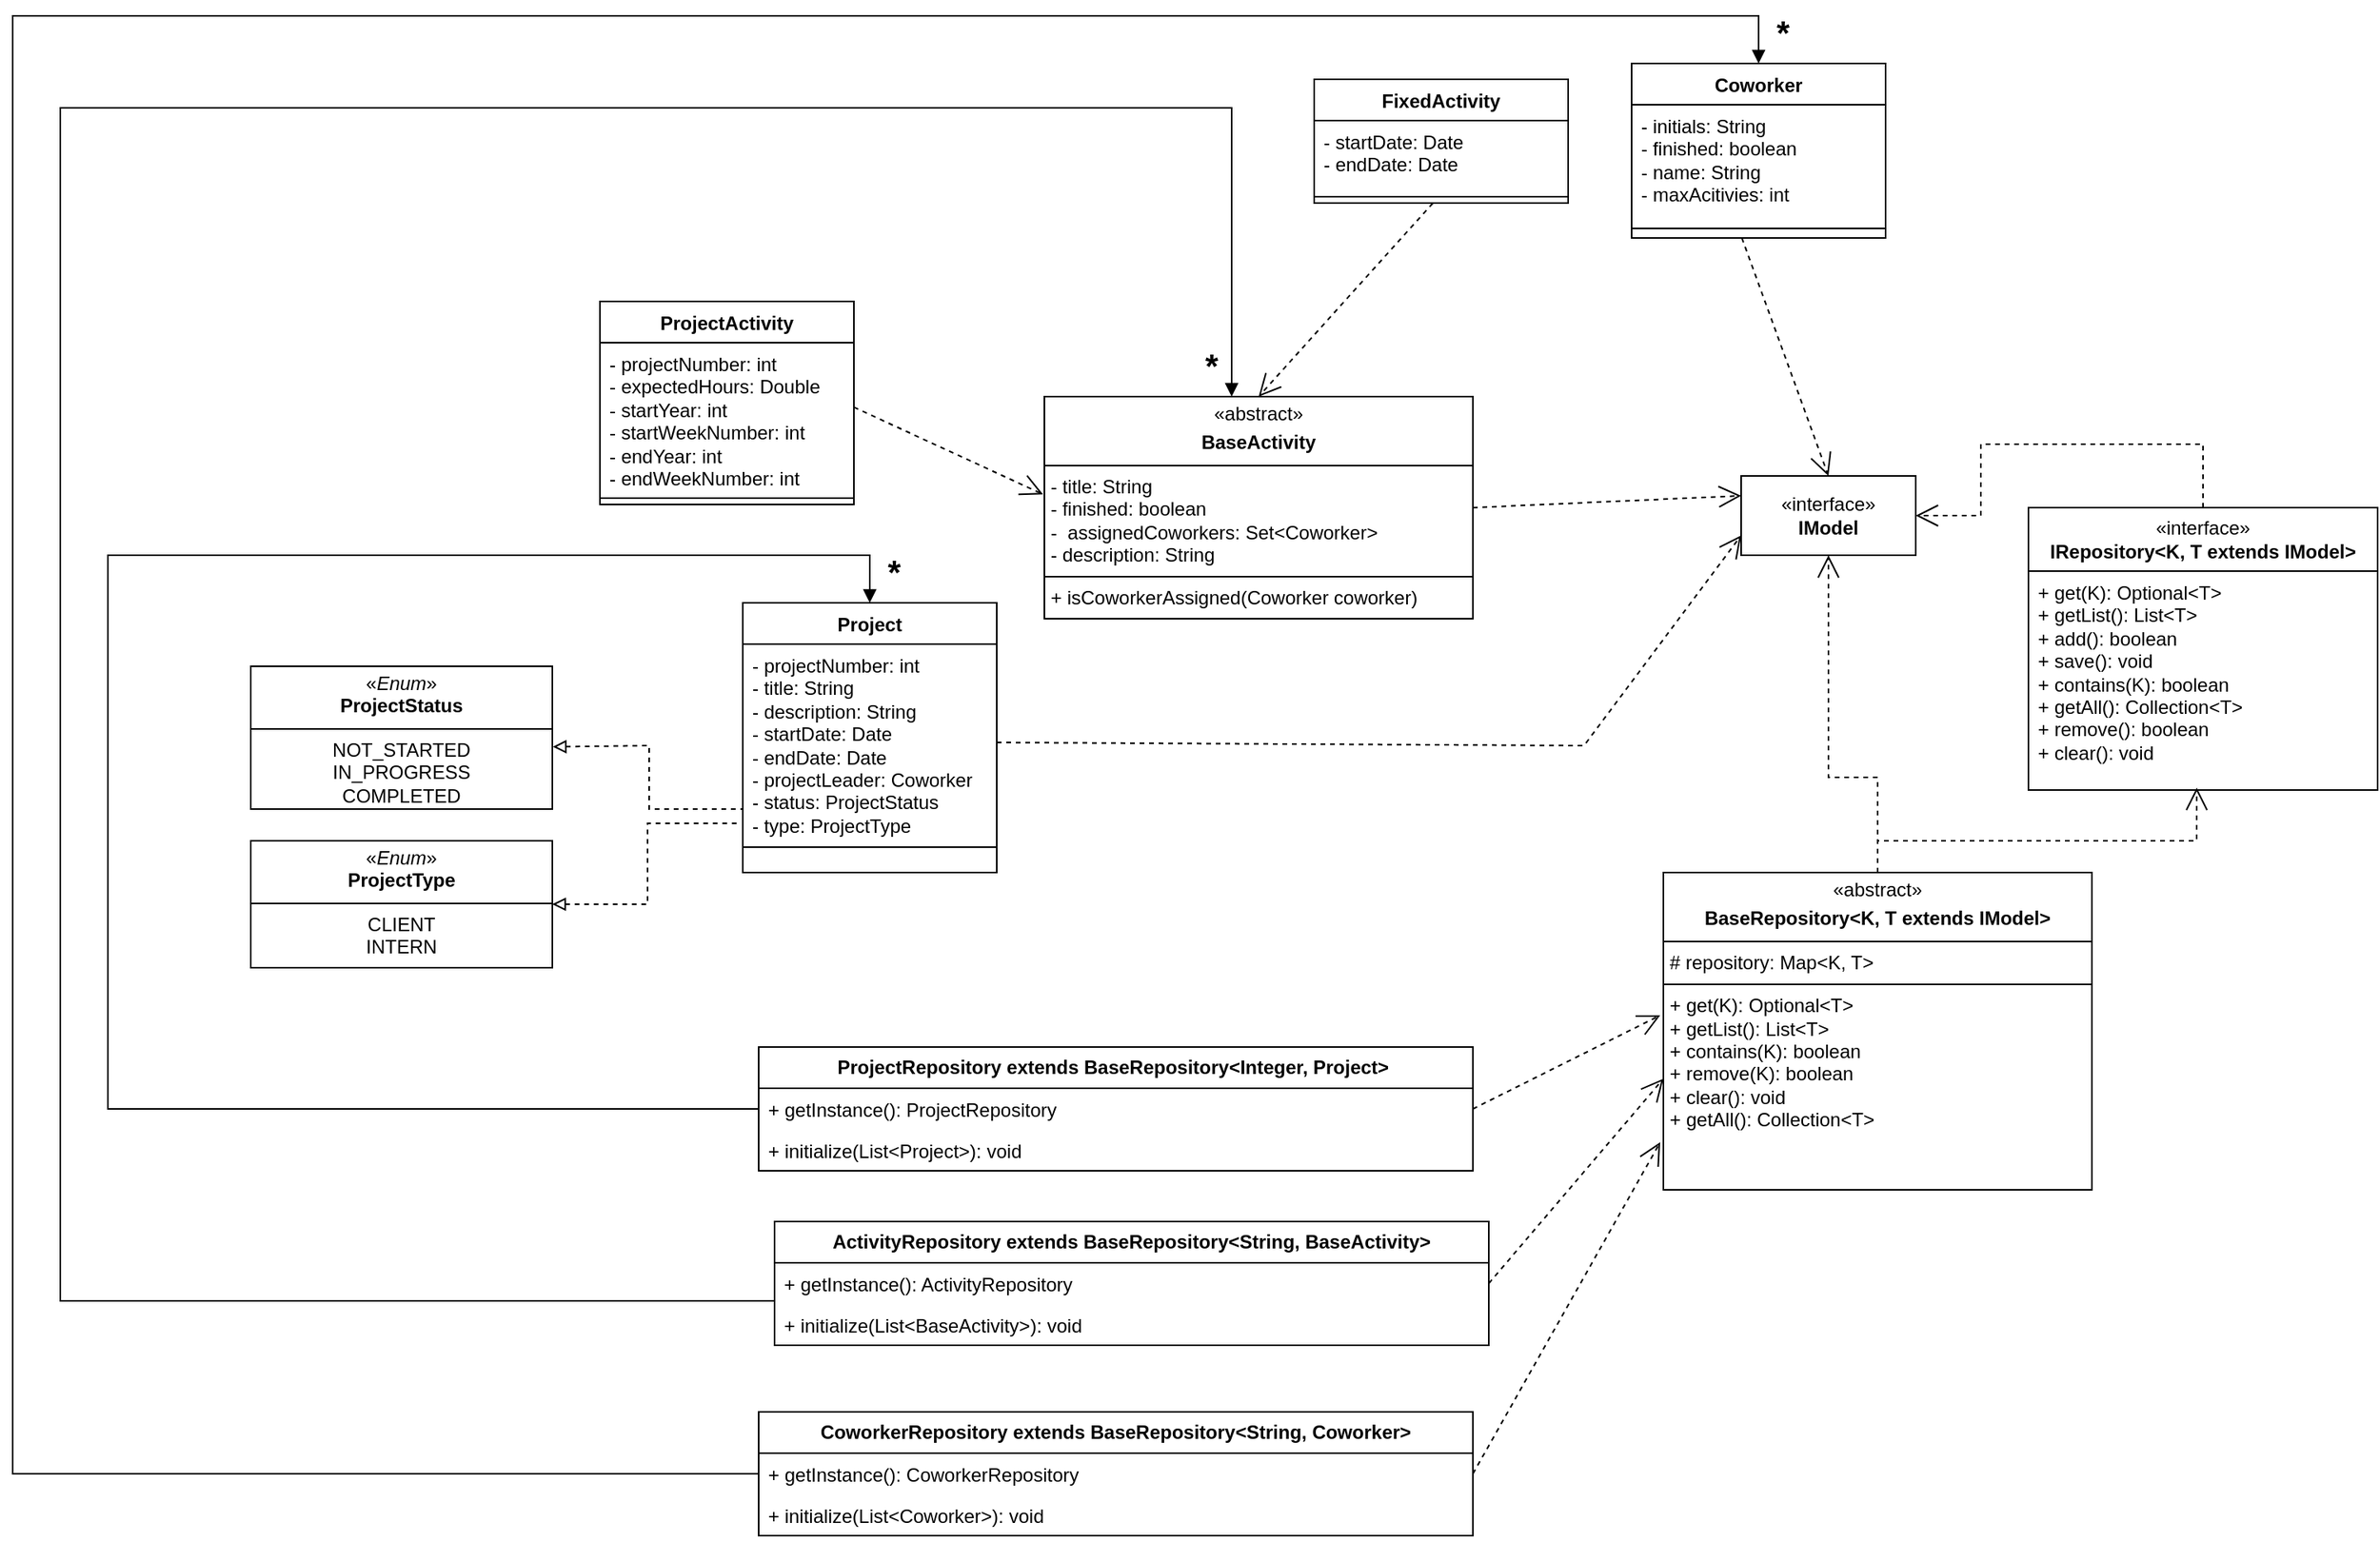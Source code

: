 <mxfile version="27.0.3">
  <diagram id="C5RBs43oDa-KdzZeNtuy" name="Page-1">
    <mxGraphModel dx="2863" dy="2479" grid="1" gridSize="10" guides="1" tooltips="1" connect="1" arrows="1" fold="1" page="1" pageScale="1" pageWidth="827" pageHeight="1169" math="0" shadow="0">
      <root>
        <mxCell id="WIyWlLk6GJQsqaUBKTNV-0" />
        <mxCell id="WIyWlLk6GJQsqaUBKTNV-1" parent="WIyWlLk6GJQsqaUBKTNV-0" />
        <mxCell id="IBaH23aDXtOCL7bZwqXn-1" value="«interface»&lt;div&gt;&lt;b&gt;IRepository&lt;/b&gt;&lt;span style=&quot;background-color: transparent;&quot;&gt;&lt;b&gt;&amp;lt;K, T extends IModel&amp;gt;&lt;/b&gt;&lt;/span&gt;&lt;/div&gt;" style="swimlane;fontStyle=0;childLayout=stackLayout;horizontal=1;startSize=40;fillColor=none;horizontalStack=0;resizeParent=1;resizeParentMax=0;resizeLast=0;collapsible=1;marginBottom=0;whiteSpace=wrap;html=1;" parent="WIyWlLk6GJQsqaUBKTNV-1" vertex="1">
          <mxGeometry x="560" y="-400" width="220" height="178" as="geometry" />
        </mxCell>
        <mxCell id="IBaH23aDXtOCL7bZwqXn-4" value="&lt;div&gt;+ get(K):&amp;nbsp;&lt;span style=&quot;background-color: transparent;&quot;&gt;Optional&amp;lt;T&amp;gt;&lt;/span&gt;&lt;/div&gt;&lt;div&gt;&lt;span style=&quot;background-color: transparent; color: light-dark(rgb(0, 0, 0), rgb(255, 255, 255));&quot;&gt;+ getList(): List&amp;lt;T&amp;gt;&lt;/span&gt;&lt;/div&gt;+&amp;nbsp;add(): boolean&lt;div&gt;+ save(): void&lt;/div&gt;&lt;div&gt;+ contains(K): boolean&lt;/div&gt;&lt;div&gt;+ getAll(): Collection&amp;lt;T&amp;gt;&lt;/div&gt;&lt;div&gt;+ remove(): boolean&lt;/div&gt;&lt;div&gt;+ clear(): void&lt;/div&gt;" style="text;strokeColor=none;fillColor=none;align=left;verticalAlign=top;spacingLeft=4;spacingRight=4;overflow=hidden;rotatable=0;points=[[0,0.5],[1,0.5]];portConstraint=eastwest;whiteSpace=wrap;html=1;" parent="IBaH23aDXtOCL7bZwqXn-1" vertex="1">
          <mxGeometry y="40" width="220" height="138" as="geometry" />
        </mxCell>
        <mxCell id="IBaH23aDXtOCL7bZwqXn-11" value="«interface»&lt;br&gt;&lt;b&gt;IModel&lt;/b&gt;" style="html=1;whiteSpace=wrap;" parent="WIyWlLk6GJQsqaUBKTNV-1" vertex="1">
          <mxGeometry x="379" y="-420" width="110" height="50" as="geometry" />
        </mxCell>
        <mxCell id="IBaH23aDXtOCL7bZwqXn-13" value="" style="endArrow=open;endSize=12;dashed=1;html=1;rounded=0;exitX=0.5;exitY=0;exitDx=0;exitDy=0;entryX=1;entryY=0.5;entryDx=0;entryDy=0;" parent="WIyWlLk6GJQsqaUBKTNV-1" source="IBaH23aDXtOCL7bZwqXn-1" target="IBaH23aDXtOCL7bZwqXn-11" edge="1">
          <mxGeometry width="160" relative="1" as="geometry">
            <mxPoint x="360" y="-200" as="sourcePoint" />
            <mxPoint x="520" y="-200" as="targetPoint" />
            <Array as="points">
              <mxPoint x="670" y="-440" />
              <mxPoint x="530" y="-440" />
              <mxPoint x="530" y="-395" />
            </Array>
            <mxPoint as="offset" />
          </mxGeometry>
        </mxCell>
        <mxCell id="IBaH23aDXtOCL7bZwqXn-14" value="&lt;p style=&quot;margin:0px;margin-top:4px;text-align:center;&quot;&gt;«abstract»&lt;/p&gt;&lt;p style=&quot;margin:0px;margin-top:4px;text-align:center;&quot;&gt;&lt;b&gt;BaseRepository&lt;/b&gt;&lt;span style=&quot;background-color: transparent; text-align: left;&quot;&gt;&lt;b&gt;&amp;lt;K, T extends IModel&amp;gt;&lt;/b&gt;&lt;/span&gt;&lt;/p&gt;&lt;hr size=&quot;1&quot; style=&quot;border-style:solid;&quot;&gt;&lt;p style=&quot;margin:0px;margin-left:4px;&quot;&gt;# repository: Map&amp;lt;K, T&amp;gt;&amp;nbsp;&amp;nbsp;&lt;/p&gt;&lt;hr size=&quot;1&quot; style=&quot;border-style:solid;&quot;&gt;&lt;p style=&quot;margin:0px;margin-left:4px;&quot;&gt;&lt;span style=&quot;background-color: transparent; color: light-dark(rgb(0, 0, 0), rgb(255, 255, 255));&quot;&gt;+ get(K): Optional&amp;lt;T&amp;gt;&amp;nbsp; &amp;nbsp; &amp;nbsp; &amp;nbsp; &amp;nbsp; &amp;nbsp; &amp;nbsp; &amp;nbsp; &amp;nbsp; &amp;nbsp; &amp;nbsp; &amp;nbsp; &amp;nbsp; &amp;nbsp; &amp;nbsp; &amp;nbsp; &amp;nbsp; &amp;nbsp; &amp;nbsp; &amp;nbsp;&lt;/span&gt;&lt;/p&gt;&lt;p style=&quot;margin:0px;margin-left:4px;&quot;&gt;+ getList(): List&amp;lt;T&amp;gt;&amp;nbsp; &amp;nbsp; &amp;nbsp; &amp;nbsp; &amp;nbsp; &amp;nbsp; &amp;nbsp; &amp;nbsp; &amp;nbsp; &amp;nbsp; &amp;nbsp; &amp;nbsp; &amp;nbsp; &amp;nbsp; &amp;nbsp; &amp;nbsp; &amp;nbsp; &amp;nbsp; &amp;nbsp; &amp;nbsp;&amp;nbsp;&lt;/p&gt;&lt;p style=&quot;margin:0px;margin-left:4px;&quot;&gt;+ contains(K): boolean&amp;nbsp; &amp;nbsp; &amp;nbsp; &amp;nbsp; &amp;nbsp; &amp;nbsp; &amp;nbsp; &amp;nbsp; &amp;nbsp; &amp;nbsp; &amp;nbsp; &amp;nbsp; &amp;nbsp; &amp;nbsp; &amp;nbsp; &amp;nbsp; &amp;nbsp; &amp;nbsp; &amp;nbsp;&amp;nbsp;&lt;/p&gt;&lt;p style=&quot;margin:0px;margin-left:4px;&quot;&gt;+ remove(K): boolean&amp;nbsp; &amp;nbsp; &amp;nbsp; &amp;nbsp; &amp;nbsp; &amp;nbsp; &amp;nbsp; &amp;nbsp; &amp;nbsp; &amp;nbsp; &amp;nbsp; &amp;nbsp; &amp;nbsp; &amp;nbsp; &amp;nbsp; &amp;nbsp; &amp;nbsp; &amp;nbsp; &amp;nbsp; &amp;nbsp;&amp;nbsp;&lt;/p&gt;&lt;p style=&quot;margin:0px;margin-left:4px;&quot;&gt;+ clear(): void&amp;nbsp; &amp;nbsp; &amp;nbsp; &amp;nbsp; &amp;nbsp; &amp;nbsp; &amp;nbsp; &amp;nbsp; &amp;nbsp; &amp;nbsp; &amp;nbsp; &amp;nbsp; &amp;nbsp; &amp;nbsp; &amp;nbsp; &amp;nbsp; &amp;nbsp; &amp;nbsp; &amp;nbsp; &amp;nbsp; &amp;nbsp; &amp;nbsp;&amp;nbsp;&lt;/p&gt;&lt;p style=&quot;margin:0px;margin-left:4px;&quot;&gt;+ getAll(): Collection&amp;lt;T&amp;gt;&amp;nbsp;&amp;nbsp;&lt;/p&gt;" style="verticalAlign=top;align=left;overflow=fill;html=1;whiteSpace=wrap;" parent="WIyWlLk6GJQsqaUBKTNV-1" vertex="1">
          <mxGeometry x="330" y="-170" width="270" height="200" as="geometry" />
        </mxCell>
        <mxCell id="IBaH23aDXtOCL7bZwqXn-15" value="" style="endArrow=open;endSize=12;dashed=1;html=1;rounded=0;exitX=0.5;exitY=0;exitDx=0;exitDy=0;entryX=0.5;entryY=1;entryDx=0;entryDy=0;" parent="WIyWlLk6GJQsqaUBKTNV-1" source="IBaH23aDXtOCL7bZwqXn-14" target="IBaH23aDXtOCL7bZwqXn-11" edge="1">
          <mxGeometry width="160" relative="1" as="geometry">
            <mxPoint x="401" y="-227" as="sourcePoint" />
            <mxPoint x="220" y="-222" as="targetPoint" />
            <Array as="points">
              <mxPoint x="465" y="-230" />
              <mxPoint x="434" y="-230" />
            </Array>
            <mxPoint as="offset" />
          </mxGeometry>
        </mxCell>
        <mxCell id="IBaH23aDXtOCL7bZwqXn-16" value="" style="endArrow=open;endSize=12;dashed=1;html=1;rounded=0;exitX=0.5;exitY=0;exitDx=0;exitDy=0;entryX=0.482;entryY=0.989;entryDx=0;entryDy=0;entryPerimeter=0;" parent="WIyWlLk6GJQsqaUBKTNV-1" source="IBaH23aDXtOCL7bZwqXn-14" target="IBaH23aDXtOCL7bZwqXn-4" edge="1">
          <mxGeometry width="160" relative="1" as="geometry">
            <mxPoint x="691" y="-22" as="sourcePoint" />
            <mxPoint x="660" y="-222" as="targetPoint" />
            <Array as="points">
              <mxPoint x="465" y="-190" />
              <mxPoint x="666" y="-190" />
            </Array>
            <mxPoint as="offset" />
          </mxGeometry>
        </mxCell>
        <mxCell id="IBaH23aDXtOCL7bZwqXn-18" value="&lt;b&gt;ActivityRepository extends BaseRepository&amp;lt;String, BaseActivity&amp;gt;&lt;/b&gt;" style="swimlane;fontStyle=0;childLayout=stackLayout;horizontal=1;startSize=26;fillColor=none;horizontalStack=0;resizeParent=1;resizeParentMax=0;resizeLast=0;collapsible=1;marginBottom=0;whiteSpace=wrap;html=1;" parent="WIyWlLk6GJQsqaUBKTNV-1" vertex="1">
          <mxGeometry x="-230" y="50" width="450" height="78" as="geometry" />
        </mxCell>
        <mxCell id="IBaH23aDXtOCL7bZwqXn-19" value="+&amp;nbsp;getInstance(): ActivityRepository" style="text;strokeColor=none;fillColor=none;align=left;verticalAlign=top;spacingLeft=4;spacingRight=4;overflow=hidden;rotatable=0;points=[[0,0.5],[1,0.5]];portConstraint=eastwest;whiteSpace=wrap;html=1;" parent="IBaH23aDXtOCL7bZwqXn-18" vertex="1">
          <mxGeometry y="26" width="450" height="26" as="geometry" />
        </mxCell>
        <mxCell id="IBaH23aDXtOCL7bZwqXn-20" value="+ initialize(List&amp;lt;BaseActivity&amp;gt;): void" style="text;strokeColor=none;fillColor=none;align=left;verticalAlign=top;spacingLeft=4;spacingRight=4;overflow=hidden;rotatable=0;points=[[0,0.5],[1,0.5]];portConstraint=eastwest;whiteSpace=wrap;html=1;" parent="IBaH23aDXtOCL7bZwqXn-18" vertex="1">
          <mxGeometry y="52" width="450" height="26" as="geometry" />
        </mxCell>
        <mxCell id="IBaH23aDXtOCL7bZwqXn-23" value="&lt;b&gt;CoworkerRepository extends BaseRepository&amp;lt;String, Coworker&amp;gt;&lt;/b&gt;" style="swimlane;fontStyle=0;childLayout=stackLayout;horizontal=1;startSize=26;fillColor=none;horizontalStack=0;resizeParent=1;resizeParentMax=0;resizeLast=0;collapsible=1;marginBottom=0;whiteSpace=wrap;html=1;" parent="WIyWlLk6GJQsqaUBKTNV-1" vertex="1">
          <mxGeometry x="-240" y="170" width="450" height="78" as="geometry" />
        </mxCell>
        <mxCell id="IBaH23aDXtOCL7bZwqXn-24" value="+&amp;nbsp;getInstance(): CoworkerRepository" style="text;strokeColor=none;fillColor=none;align=left;verticalAlign=top;spacingLeft=4;spacingRight=4;overflow=hidden;rotatable=0;points=[[0,0.5],[1,0.5]];portConstraint=eastwest;whiteSpace=wrap;html=1;" parent="IBaH23aDXtOCL7bZwqXn-23" vertex="1">
          <mxGeometry y="26" width="450" height="26" as="geometry" />
        </mxCell>
        <mxCell id="IBaH23aDXtOCL7bZwqXn-25" value="+ initialize(List&amp;lt;Coworker&amp;gt;): void" style="text;strokeColor=none;fillColor=none;align=left;verticalAlign=top;spacingLeft=4;spacingRight=4;overflow=hidden;rotatable=0;points=[[0,0.5],[1,0.5]];portConstraint=eastwest;whiteSpace=wrap;html=1;" parent="IBaH23aDXtOCL7bZwqXn-23" vertex="1">
          <mxGeometry y="52" width="450" height="26" as="geometry" />
        </mxCell>
        <mxCell id="IBaH23aDXtOCL7bZwqXn-26" value="&lt;b&gt;ProjectRepository extends BaseRepository&amp;lt;Integer, Project&amp;gt;&amp;nbsp;&lt;/b&gt;" style="swimlane;fontStyle=0;childLayout=stackLayout;horizontal=1;startSize=26;fillColor=none;horizontalStack=0;resizeParent=1;resizeParentMax=0;resizeLast=0;collapsible=1;marginBottom=0;whiteSpace=wrap;html=1;" parent="WIyWlLk6GJQsqaUBKTNV-1" vertex="1">
          <mxGeometry x="-240" y="-60" width="450" height="78" as="geometry" />
        </mxCell>
        <mxCell id="IBaH23aDXtOCL7bZwqXn-27" value="+&amp;nbsp;getInstance(): ProjectRepository" style="text;strokeColor=none;fillColor=none;align=left;verticalAlign=top;spacingLeft=4;spacingRight=4;overflow=hidden;rotatable=0;points=[[0,0.5],[1,0.5]];portConstraint=eastwest;whiteSpace=wrap;html=1;" parent="IBaH23aDXtOCL7bZwqXn-26" vertex="1">
          <mxGeometry y="26" width="450" height="26" as="geometry" />
        </mxCell>
        <mxCell id="IBaH23aDXtOCL7bZwqXn-28" value="+ initialize(List&amp;lt;Project&amp;gt;): void" style="text;strokeColor=none;fillColor=none;align=left;verticalAlign=top;spacingLeft=4;spacingRight=4;overflow=hidden;rotatable=0;points=[[0,0.5],[1,0.5]];portConstraint=eastwest;whiteSpace=wrap;html=1;" parent="IBaH23aDXtOCL7bZwqXn-26" vertex="1">
          <mxGeometry y="52" width="450" height="26" as="geometry" />
        </mxCell>
        <mxCell id="IBaH23aDXtOCL7bZwqXn-29" value="" style="endArrow=open;endSize=12;dashed=1;html=1;rounded=0;exitX=1;exitY=0.5;exitDx=0;exitDy=0;entryX=0;entryY=0.65;entryDx=0;entryDy=0;entryPerimeter=0;" parent="WIyWlLk6GJQsqaUBKTNV-1" source="IBaH23aDXtOCL7bZwqXn-19" target="IBaH23aDXtOCL7bZwqXn-14" edge="1">
          <mxGeometry x="0.001" width="160" relative="1" as="geometry">
            <mxPoint x="150" y="50" as="sourcePoint" />
            <mxPoint x="310" y="50" as="targetPoint" />
            <mxPoint as="offset" />
          </mxGeometry>
        </mxCell>
        <mxCell id="IBaH23aDXtOCL7bZwqXn-30" value="" style="endArrow=open;endSize=12;dashed=1;html=1;rounded=0;exitX=1;exitY=0.5;exitDx=0;exitDy=0;" parent="WIyWlLk6GJQsqaUBKTNV-1" source="IBaH23aDXtOCL7bZwqXn-24" edge="1">
          <mxGeometry width="160" relative="1" as="geometry">
            <mxPoint x="150" y="50" as="sourcePoint" />
            <mxPoint x="328" as="targetPoint" />
          </mxGeometry>
        </mxCell>
        <mxCell id="IBaH23aDXtOCL7bZwqXn-31" value="" style="endArrow=open;endSize=12;dashed=1;html=1;rounded=0;exitX=1;exitY=0.5;exitDx=0;exitDy=0;" parent="WIyWlLk6GJQsqaUBKTNV-1" source="IBaH23aDXtOCL7bZwqXn-27" edge="1">
          <mxGeometry width="160" relative="1" as="geometry">
            <mxPoint x="150" y="50" as="sourcePoint" />
            <mxPoint x="328" y="-80" as="targetPoint" />
          </mxGeometry>
        </mxCell>
        <mxCell id="IBaH23aDXtOCL7bZwqXn-39" value="&lt;p style=&quot;margin:0px;margin-top:4px;text-align:center;&quot;&gt;«abstract»&lt;/p&gt;&lt;p style=&quot;text-align: center; margin: 4px 0px 0px;&quot;&gt;&lt;span style=&quot;background-color: transparent; text-align: left;&quot;&gt;&lt;b&gt;BaseActivity&lt;/b&gt;&lt;/span&gt;&lt;/p&gt;&lt;hr size=&quot;1&quot; style=&quot;border-style:solid;&quot;&gt;&lt;p style=&quot;margin:0px;margin-left:4px;&quot;&gt;- title: String&lt;/p&gt;&lt;p style=&quot;margin:0px;margin-left:4px;&quot;&gt;&lt;span style=&quot;background-color: transparent; color: light-dark(rgb(0, 0, 0), rgb(255, 255, 255));&quot;&gt;- finished: boolean&lt;/span&gt;&lt;/p&gt;&lt;p style=&quot;margin:0px;margin-left:4px;&quot;&gt;&lt;span style=&quot;background-color: transparent; color: light-dark(rgb(0, 0, 0), rgb(255, 255, 255));&quot;&gt;-&amp;nbsp;&amp;nbsp;&lt;/span&gt;&lt;span style=&quot;background-color: transparent;&quot;&gt;assignedCoworkers:&amp;nbsp;&lt;/span&gt;&lt;span style=&quot;background-color: transparent;&quot;&gt;Set&amp;lt;Coworker&amp;gt;&lt;/span&gt;&lt;/p&gt;&lt;p style=&quot;margin:0px;margin-left:4px;&quot;&gt;&lt;span style=&quot;background-color: transparent; color: light-dark(rgb(0, 0, 0), rgb(255, 255, 255));&quot;&gt;- description: String&amp;nbsp;&amp;nbsp;&lt;/span&gt;&lt;/p&gt;&lt;hr size=&quot;1&quot; style=&quot;border-style:solid;&quot;&gt;&lt;p style=&quot;margin:0px;margin-left:4px;&quot;&gt;+&amp;nbsp;&lt;span style=&quot;background-color: transparent;&quot;&gt;isCoworkerAssigned(Coworker coworker)&amp;nbsp; &amp;nbsp; &amp;nbsp; &amp;nbsp; &amp;nbsp;&lt;/span&gt;&lt;/p&gt;" style="verticalAlign=top;align=left;overflow=fill;html=1;whiteSpace=wrap;" parent="WIyWlLk6GJQsqaUBKTNV-1" vertex="1">
          <mxGeometry x="-60" y="-470" width="270" height="140" as="geometry" />
        </mxCell>
        <mxCell id="8_3VZWDGs2OUQGdUfCkf-6" value="Coworker&lt;div&gt;&lt;br&gt;&lt;/div&gt;" style="swimlane;fontStyle=1;align=center;verticalAlign=top;childLayout=stackLayout;horizontal=1;startSize=26;horizontalStack=0;resizeParent=1;resizeParentMax=0;resizeLast=0;collapsible=1;marginBottom=0;whiteSpace=wrap;html=1;" parent="WIyWlLk6GJQsqaUBKTNV-1" vertex="1">
          <mxGeometry x="310" y="-680" width="160" height="110" as="geometry" />
        </mxCell>
        <mxCell id="8_3VZWDGs2OUQGdUfCkf-7" value="- initials: String&lt;div&gt;- finished: boolean&lt;/div&gt;&lt;div&gt;- name: String&lt;/div&gt;&lt;div&gt;- maxAcitivies: int&lt;/div&gt;" style="text;strokeColor=none;fillColor=none;align=left;verticalAlign=top;spacingLeft=4;spacingRight=4;overflow=hidden;rotatable=0;points=[[0,0.5],[1,0.5]];portConstraint=eastwest;whiteSpace=wrap;html=1;" parent="8_3VZWDGs2OUQGdUfCkf-6" vertex="1">
          <mxGeometry y="26" width="160" height="74" as="geometry" />
        </mxCell>
        <mxCell id="8_3VZWDGs2OUQGdUfCkf-8" value="" style="line;strokeWidth=1;fillColor=none;align=left;verticalAlign=middle;spacingTop=-1;spacingLeft=3;spacingRight=3;rotatable=0;labelPosition=right;points=[];portConstraint=eastwest;strokeColor=inherit;" parent="8_3VZWDGs2OUQGdUfCkf-6" vertex="1">
          <mxGeometry y="100" width="160" height="8" as="geometry" />
        </mxCell>
        <mxCell id="8_3VZWDGs2OUQGdUfCkf-9" value="&lt;br&gt;&lt;div&gt;&lt;br&gt;&lt;/div&gt;" style="text;strokeColor=none;fillColor=none;align=left;verticalAlign=top;spacingLeft=4;spacingRight=4;overflow=hidden;rotatable=0;points=[[0,0.5],[1,0.5]];portConstraint=eastwest;whiteSpace=wrap;html=1;" parent="8_3VZWDGs2OUQGdUfCkf-6" vertex="1">
          <mxGeometry y="108" width="160" height="2" as="geometry" />
        </mxCell>
        <mxCell id="IBaH23aDXtOCL7bZwqXn-40" value="" style="endArrow=open;endSize=12;dashed=1;html=1;rounded=0;entryX=0;entryY=0.25;entryDx=0;entryDy=0;exitX=1;exitY=0.5;exitDx=0;exitDy=0;" parent="WIyWlLk6GJQsqaUBKTNV-1" source="IBaH23aDXtOCL7bZwqXn-39" target="IBaH23aDXtOCL7bZwqXn-11" edge="1">
          <mxGeometry width="160" relative="1" as="geometry">
            <mxPoint x="260" y="-360" as="sourcePoint" />
            <mxPoint x="190" y="-200" as="targetPoint" />
          </mxGeometry>
        </mxCell>
        <mxCell id="8_3VZWDGs2OUQGdUfCkf-11" value="" style="endArrow=open;endSize=12;dashed=1;html=1;rounded=0;exitX=0.434;exitY=0.98;exitDx=0;exitDy=0;exitPerimeter=0;entryX=0.5;entryY=0;entryDx=0;entryDy=0;" parent="WIyWlLk6GJQsqaUBKTNV-1" source="8_3VZWDGs2OUQGdUfCkf-9" target="IBaH23aDXtOCL7bZwqXn-11" edge="1">
          <mxGeometry width="160" relative="1" as="geometry">
            <mxPoint x="190" y="-480" as="sourcePoint" />
            <mxPoint x="350" y="-480" as="targetPoint" />
          </mxGeometry>
        </mxCell>
        <mxCell id="8_3VZWDGs2OUQGdUfCkf-12" value="FixedActivity" style="swimlane;fontStyle=1;align=center;verticalAlign=top;childLayout=stackLayout;horizontal=1;startSize=26;horizontalStack=0;resizeParent=1;resizeParentMax=0;resizeLast=0;collapsible=1;marginBottom=0;whiteSpace=wrap;html=1;" parent="WIyWlLk6GJQsqaUBKTNV-1" vertex="1">
          <mxGeometry x="110" y="-670" width="160" height="78" as="geometry" />
        </mxCell>
        <mxCell id="8_3VZWDGs2OUQGdUfCkf-13" value="- startDate: Date&lt;div&gt;- endDate: Date&lt;/div&gt;&lt;div&gt;&lt;br&gt;&lt;/div&gt;" style="text;strokeColor=none;fillColor=none;align=left;verticalAlign=top;spacingLeft=4;spacingRight=4;overflow=hidden;rotatable=0;points=[[0,0.5],[1,0.5]];portConstraint=eastwest;whiteSpace=wrap;html=1;" parent="8_3VZWDGs2OUQGdUfCkf-12" vertex="1">
          <mxGeometry y="26" width="160" height="44" as="geometry" />
        </mxCell>
        <mxCell id="8_3VZWDGs2OUQGdUfCkf-14" value="" style="line;strokeWidth=1;fillColor=none;align=left;verticalAlign=middle;spacingTop=-1;spacingLeft=3;spacingRight=3;rotatable=0;labelPosition=right;points=[];portConstraint=eastwest;strokeColor=inherit;" parent="8_3VZWDGs2OUQGdUfCkf-12" vertex="1">
          <mxGeometry y="70" width="160" height="8" as="geometry" />
        </mxCell>
        <mxCell id="xcSbVINdADpEaHBpWQ3A-0" value="&lt;div&gt;Project&lt;/div&gt;" style="swimlane;fontStyle=1;align=center;verticalAlign=top;childLayout=stackLayout;horizontal=1;startSize=26;horizontalStack=0;resizeParent=1;resizeParentMax=0;resizeLast=0;collapsible=1;marginBottom=0;whiteSpace=wrap;html=1;" parent="WIyWlLk6GJQsqaUBKTNV-1" vertex="1">
          <mxGeometry x="-250" y="-340" width="160" height="170" as="geometry" />
        </mxCell>
        <mxCell id="xcSbVINdADpEaHBpWQ3A-1" value="- projectNumber: int&lt;div&gt;- title: String&lt;/div&gt;&lt;div&gt;- description: String&lt;/div&gt;&lt;div&gt;- startDate: Date&lt;/div&gt;&lt;div&gt;-&amp;nbsp;endDate: Date&lt;/div&gt;&lt;div&gt;-&amp;nbsp;projectLeader: Coworker&lt;/div&gt;&lt;div&gt;-&amp;nbsp;status:&amp;nbsp;ProjectStatus&lt;/div&gt;&lt;div&gt;-&amp;nbsp;type:&amp;nbsp;ProjectType&lt;/div&gt;&lt;div&gt;&lt;br&gt;&lt;/div&gt;" style="text;strokeColor=none;fillColor=none;align=left;verticalAlign=top;spacingLeft=4;spacingRight=4;overflow=hidden;rotatable=0;points=[[0,0.5],[1,0.5]];portConstraint=eastwest;whiteSpace=wrap;html=1;" parent="xcSbVINdADpEaHBpWQ3A-0" vertex="1">
          <mxGeometry y="26" width="160" height="124" as="geometry" />
        </mxCell>
        <mxCell id="xcSbVINdADpEaHBpWQ3A-2" value="" style="line;strokeWidth=1;fillColor=none;align=left;verticalAlign=middle;spacingTop=-1;spacingLeft=3;spacingRight=3;rotatable=0;labelPosition=right;points=[];portConstraint=eastwest;strokeColor=inherit;" parent="xcSbVINdADpEaHBpWQ3A-0" vertex="1">
          <mxGeometry y="150" width="160" height="8" as="geometry" />
        </mxCell>
        <mxCell id="xcSbVINdADpEaHBpWQ3A-3" value="&lt;div&gt;&lt;br&gt;&lt;/div&gt;" style="text;strokeColor=none;fillColor=none;align=left;verticalAlign=top;spacingLeft=4;spacingRight=4;overflow=hidden;rotatable=0;points=[[0,0.5],[1,0.5]];portConstraint=eastwest;whiteSpace=wrap;html=1;" parent="xcSbVINdADpEaHBpWQ3A-0" vertex="1">
          <mxGeometry y="158" width="160" height="12" as="geometry" />
        </mxCell>
        <mxCell id="xcSbVINdADpEaHBpWQ3A-4" value="" style="endArrow=open;endSize=12;dashed=1;html=1;rounded=0;exitX=1;exitY=0.5;exitDx=0;exitDy=0;entryX=0;entryY=0.75;entryDx=0;entryDy=0;" parent="WIyWlLk6GJQsqaUBKTNV-1" source="xcSbVINdADpEaHBpWQ3A-1" edge="1" target="IBaH23aDXtOCL7bZwqXn-11">
          <mxGeometry x="0.001" width="160" relative="1" as="geometry">
            <mxPoint x="170" y="-230" as="sourcePoint" />
            <mxPoint x="380" y="-390" as="targetPoint" />
            <Array as="points">
              <mxPoint x="280" y="-250" />
            </Array>
            <mxPoint as="offset" />
          </mxGeometry>
        </mxCell>
        <mxCell id="0GHGL-jmJ7IYMnxAHmQY-1" value="" style="endArrow=open;endSize=12;dashed=1;html=1;rounded=0;entryX=0.5;entryY=0;entryDx=0;entryDy=0;exitX=0.467;exitY=1.014;exitDx=0;exitDy=0;exitPerimeter=0;" edge="1" parent="WIyWlLk6GJQsqaUBKTNV-1" source="8_3VZWDGs2OUQGdUfCkf-14" target="IBaH23aDXtOCL7bZwqXn-39">
          <mxGeometry width="160" relative="1" as="geometry">
            <mxPoint x="-20" y="-510" as="sourcePoint" />
            <mxPoint x="60" y="-350" as="targetPoint" />
          </mxGeometry>
        </mxCell>
        <mxCell id="0GHGL-jmJ7IYMnxAHmQY-2" value="ProjectActivity" style="swimlane;fontStyle=1;align=center;verticalAlign=top;childLayout=stackLayout;horizontal=1;startSize=26;horizontalStack=0;resizeParent=1;resizeParentMax=0;resizeLast=0;collapsible=1;marginBottom=0;whiteSpace=wrap;html=1;" vertex="1" parent="WIyWlLk6GJQsqaUBKTNV-1">
          <mxGeometry x="-340" y="-530" width="160" height="128" as="geometry" />
        </mxCell>
        <mxCell id="0GHGL-jmJ7IYMnxAHmQY-3" value="- projectNumber: int&lt;div&gt;- expectedHours: Double&lt;/div&gt;&lt;div&gt;-&amp;nbsp;startYear: int&lt;/div&gt;&lt;div&gt;-&amp;nbsp;startWeekNumber: int&lt;/div&gt;&lt;div&gt;-&amp;nbsp;endYear: int&lt;/div&gt;&lt;div&gt;-&amp;nbsp;endWeekNumber: int&lt;/div&gt;" style="text;strokeColor=none;fillColor=none;align=left;verticalAlign=top;spacingLeft=4;spacingRight=4;overflow=hidden;rotatable=0;points=[[0,0.5],[1,0.5]];portConstraint=eastwest;whiteSpace=wrap;html=1;" vertex="1" parent="0GHGL-jmJ7IYMnxAHmQY-2">
          <mxGeometry y="26" width="160" height="94" as="geometry" />
        </mxCell>
        <mxCell id="0GHGL-jmJ7IYMnxAHmQY-4" value="" style="line;strokeWidth=1;fillColor=none;align=left;verticalAlign=middle;spacingTop=-1;spacingLeft=3;spacingRight=3;rotatable=0;labelPosition=right;points=[];portConstraint=eastwest;strokeColor=inherit;" vertex="1" parent="0GHGL-jmJ7IYMnxAHmQY-2">
          <mxGeometry y="120" width="160" height="8" as="geometry" />
        </mxCell>
        <mxCell id="0GHGL-jmJ7IYMnxAHmQY-5" value="&lt;p style=&quot;margin:0px;margin-top:4px;text-align:center;&quot;&gt;&lt;span style=&quot;background-color: transparent; color: light-dark(rgb(0, 0, 0), rgb(255, 255, 255));&quot;&gt;«&lt;/span&gt;&lt;i&gt;Enum&lt;/i&gt;»&lt;br&gt;&lt;b&gt;ProjectStatus&lt;/b&gt;&lt;/p&gt;&lt;hr size=&quot;1&quot; style=&quot;border-style:solid;&quot;&gt;&lt;p style=&quot;margin:0px;margin-left:4px;&quot;&gt;&lt;/p&gt;&lt;div style=&quot;text-align: center;&quot;&gt;NOT_STARTED&lt;/div&gt;&lt;div style=&quot;text-align: center;&quot;&gt;IN_PROGRESS&lt;/div&gt;&lt;div style=&quot;text-align: center;&quot;&gt;COMPLETED&lt;/div&gt;&lt;p&gt;&lt;/p&gt;" style="verticalAlign=top;align=left;overflow=fill;html=1;whiteSpace=wrap;" vertex="1" parent="WIyWlLk6GJQsqaUBKTNV-1">
          <mxGeometry x="-560" y="-300" width="190" height="90" as="geometry" />
        </mxCell>
        <mxCell id="0GHGL-jmJ7IYMnxAHmQY-6" value="&lt;p style=&quot;margin:0px;margin-top:4px;text-align:center;&quot;&gt;&lt;span style=&quot;background-color: transparent; color: light-dark(rgb(0, 0, 0), rgb(255, 255, 255));&quot;&gt;«&lt;/span&gt;&lt;i&gt;Enum&lt;/i&gt;»&lt;br&gt;&lt;b&gt;ProjectType&lt;/b&gt;&lt;/p&gt;&lt;hr size=&quot;1&quot; style=&quot;border-style:solid;&quot;&gt;&lt;p style=&quot;margin:0px;margin-left:4px;&quot;&gt;&lt;/p&gt;&lt;div style=&quot;text-align: center;&quot;&gt;CLIENT&lt;/div&gt;&lt;div style=&quot;text-align: center;&quot;&gt;INTERN&lt;/div&gt;&lt;p&gt;&lt;/p&gt;" style="verticalAlign=top;align=left;overflow=fill;html=1;whiteSpace=wrap;" vertex="1" parent="WIyWlLk6GJQsqaUBKTNV-1">
          <mxGeometry x="-560" y="-190" width="190" height="80" as="geometry" />
        </mxCell>
        <mxCell id="0GHGL-jmJ7IYMnxAHmQY-7" value="" style="endArrow=none;dashed=1;endFill=0;endSize=12;html=1;rounded=0;startFill=0;startArrow=block;exitX=1;exitY=0.5;exitDx=0;exitDy=0;entryX=-0.007;entryY=0.911;entryDx=0;entryDy=0;entryPerimeter=0;" edge="1" parent="WIyWlLk6GJQsqaUBKTNV-1" source="0GHGL-jmJ7IYMnxAHmQY-6" target="xcSbVINdADpEaHBpWQ3A-1">
          <mxGeometry width="160" relative="1" as="geometry">
            <mxPoint x="-300" y="-60" as="sourcePoint" />
            <mxPoint x="-320" y="-210" as="targetPoint" />
            <Array as="points">
              <mxPoint x="-310" y="-150" />
              <mxPoint x="-310" y="-201" />
            </Array>
          </mxGeometry>
        </mxCell>
        <mxCell id="0GHGL-jmJ7IYMnxAHmQY-8" value="" style="endArrow=none;dashed=1;endFill=0;endSize=12;html=1;rounded=0;startFill=0;startArrow=block;exitX=1.002;exitY=0.564;exitDx=0;exitDy=0;entryX=-0.007;entryY=0.911;entryDx=0;entryDy=0;entryPerimeter=0;exitPerimeter=0;" edge="1" parent="WIyWlLk6GJQsqaUBKTNV-1" source="0GHGL-jmJ7IYMnxAHmQY-5">
          <mxGeometry width="160" relative="1" as="geometry">
            <mxPoint x="-369" y="-159" as="sourcePoint" />
            <mxPoint x="-250" y="-210" as="targetPoint" />
            <Array as="points">
              <mxPoint x="-309" y="-250" />
              <mxPoint x="-309" y="-210" />
            </Array>
          </mxGeometry>
        </mxCell>
        <mxCell id="0GHGL-jmJ7IYMnxAHmQY-9" value="" style="endArrow=open;endSize=12;dashed=1;html=1;rounded=0;entryX=-0.003;entryY=0.44;entryDx=0;entryDy=0;exitX=1;exitY=0.433;exitDx=0;exitDy=0;exitPerimeter=0;entryPerimeter=0;" edge="1" parent="WIyWlLk6GJQsqaUBKTNV-1" source="0GHGL-jmJ7IYMnxAHmQY-3" target="IBaH23aDXtOCL7bZwqXn-39">
          <mxGeometry width="160" relative="1" as="geometry">
            <mxPoint x="5" y="-586" as="sourcePoint" />
            <mxPoint x="85" y="-460" as="targetPoint" />
          </mxGeometry>
        </mxCell>
        <mxCell id="0GHGL-jmJ7IYMnxAHmQY-10" value="" style="endArrow=block;endFill=1;html=1;edgeStyle=orthogonalEdgeStyle;align=left;verticalAlign=top;rounded=0;" edge="1" parent="WIyWlLk6GJQsqaUBKTNV-1">
          <mxGeometry x="-1" relative="1" as="geometry">
            <mxPoint x="-230" y="100" as="sourcePoint" />
            <mxPoint x="58" y="-470" as="targetPoint" />
            <Array as="points">
              <mxPoint x="-680" y="100" />
              <mxPoint x="-680" y="-652" />
              <mxPoint x="58" y="-652" />
            </Array>
          </mxGeometry>
        </mxCell>
        <mxCell id="0GHGL-jmJ7IYMnxAHmQY-11" value="" style="endArrow=block;endFill=1;html=1;edgeStyle=orthogonalEdgeStyle;align=left;verticalAlign=top;rounded=0;exitX=0;exitY=0.5;exitDx=0;exitDy=0;entryX=0.5;entryY=0;entryDx=0;entryDy=0;" edge="1" parent="WIyWlLk6GJQsqaUBKTNV-1" source="IBaH23aDXtOCL7bZwqXn-24" target="8_3VZWDGs2OUQGdUfCkf-6">
          <mxGeometry x="-1" relative="1" as="geometry">
            <mxPoint x="-230" y="109" as="sourcePoint" />
            <mxPoint x="390" y="-700" as="targetPoint" />
            <Array as="points">
              <mxPoint x="-710" y="209" />
              <mxPoint x="-710" y="-710" />
              <mxPoint x="390" y="-710" />
            </Array>
          </mxGeometry>
        </mxCell>
        <mxCell id="0GHGL-jmJ7IYMnxAHmQY-12" value="" style="endArrow=block;endFill=1;html=1;edgeStyle=orthogonalEdgeStyle;align=left;verticalAlign=top;rounded=0;exitX=0;exitY=0.5;exitDx=0;exitDy=0;entryX=0.5;entryY=0;entryDx=0;entryDy=0;" edge="1" parent="WIyWlLk6GJQsqaUBKTNV-1" source="IBaH23aDXtOCL7bZwqXn-27" target="xcSbVINdADpEaHBpWQ3A-0">
          <mxGeometry x="-1" relative="1" as="geometry">
            <mxPoint x="-220" y="110" as="sourcePoint" />
            <mxPoint x="68" y="-460" as="targetPoint" />
            <Array as="points">
              <mxPoint x="-650" y="-21" />
              <mxPoint x="-650" y="-370" />
              <mxPoint x="-170" y="-370" />
            </Array>
          </mxGeometry>
        </mxCell>
        <mxCell id="0GHGL-jmJ7IYMnxAHmQY-14" value="&lt;font style=&quot;font-size: 21px;&quot;&gt;&lt;b style=&quot;&quot;&gt;*&lt;/b&gt;&lt;/font&gt;" style="text;html=1;align=center;verticalAlign=middle;resizable=0;points=[];autosize=1;strokeColor=none;fillColor=none;" vertex="1" parent="WIyWlLk6GJQsqaUBKTNV-1">
          <mxGeometry x="-170" y="-380" width="30" height="40" as="geometry" />
        </mxCell>
        <mxCell id="0GHGL-jmJ7IYMnxAHmQY-15" value="&lt;font style=&quot;font-size: 21px;&quot;&gt;&lt;b style=&quot;&quot;&gt;*&lt;/b&gt;&lt;/font&gt;" style="text;html=1;align=center;verticalAlign=middle;resizable=0;points=[];autosize=1;strokeColor=none;fillColor=none;" vertex="1" parent="WIyWlLk6GJQsqaUBKTNV-1">
          <mxGeometry x="30" y="-510" width="30" height="40" as="geometry" />
        </mxCell>
        <mxCell id="0GHGL-jmJ7IYMnxAHmQY-16" value="&lt;font style=&quot;font-size: 21px;&quot;&gt;&lt;b style=&quot;&quot;&gt;*&lt;/b&gt;&lt;/font&gt;" style="text;html=1;align=center;verticalAlign=middle;resizable=0;points=[];autosize=1;strokeColor=none;fillColor=none;" vertex="1" parent="WIyWlLk6GJQsqaUBKTNV-1">
          <mxGeometry x="390" y="-720" width="30" height="40" as="geometry" />
        </mxCell>
      </root>
    </mxGraphModel>
  </diagram>
</mxfile>
